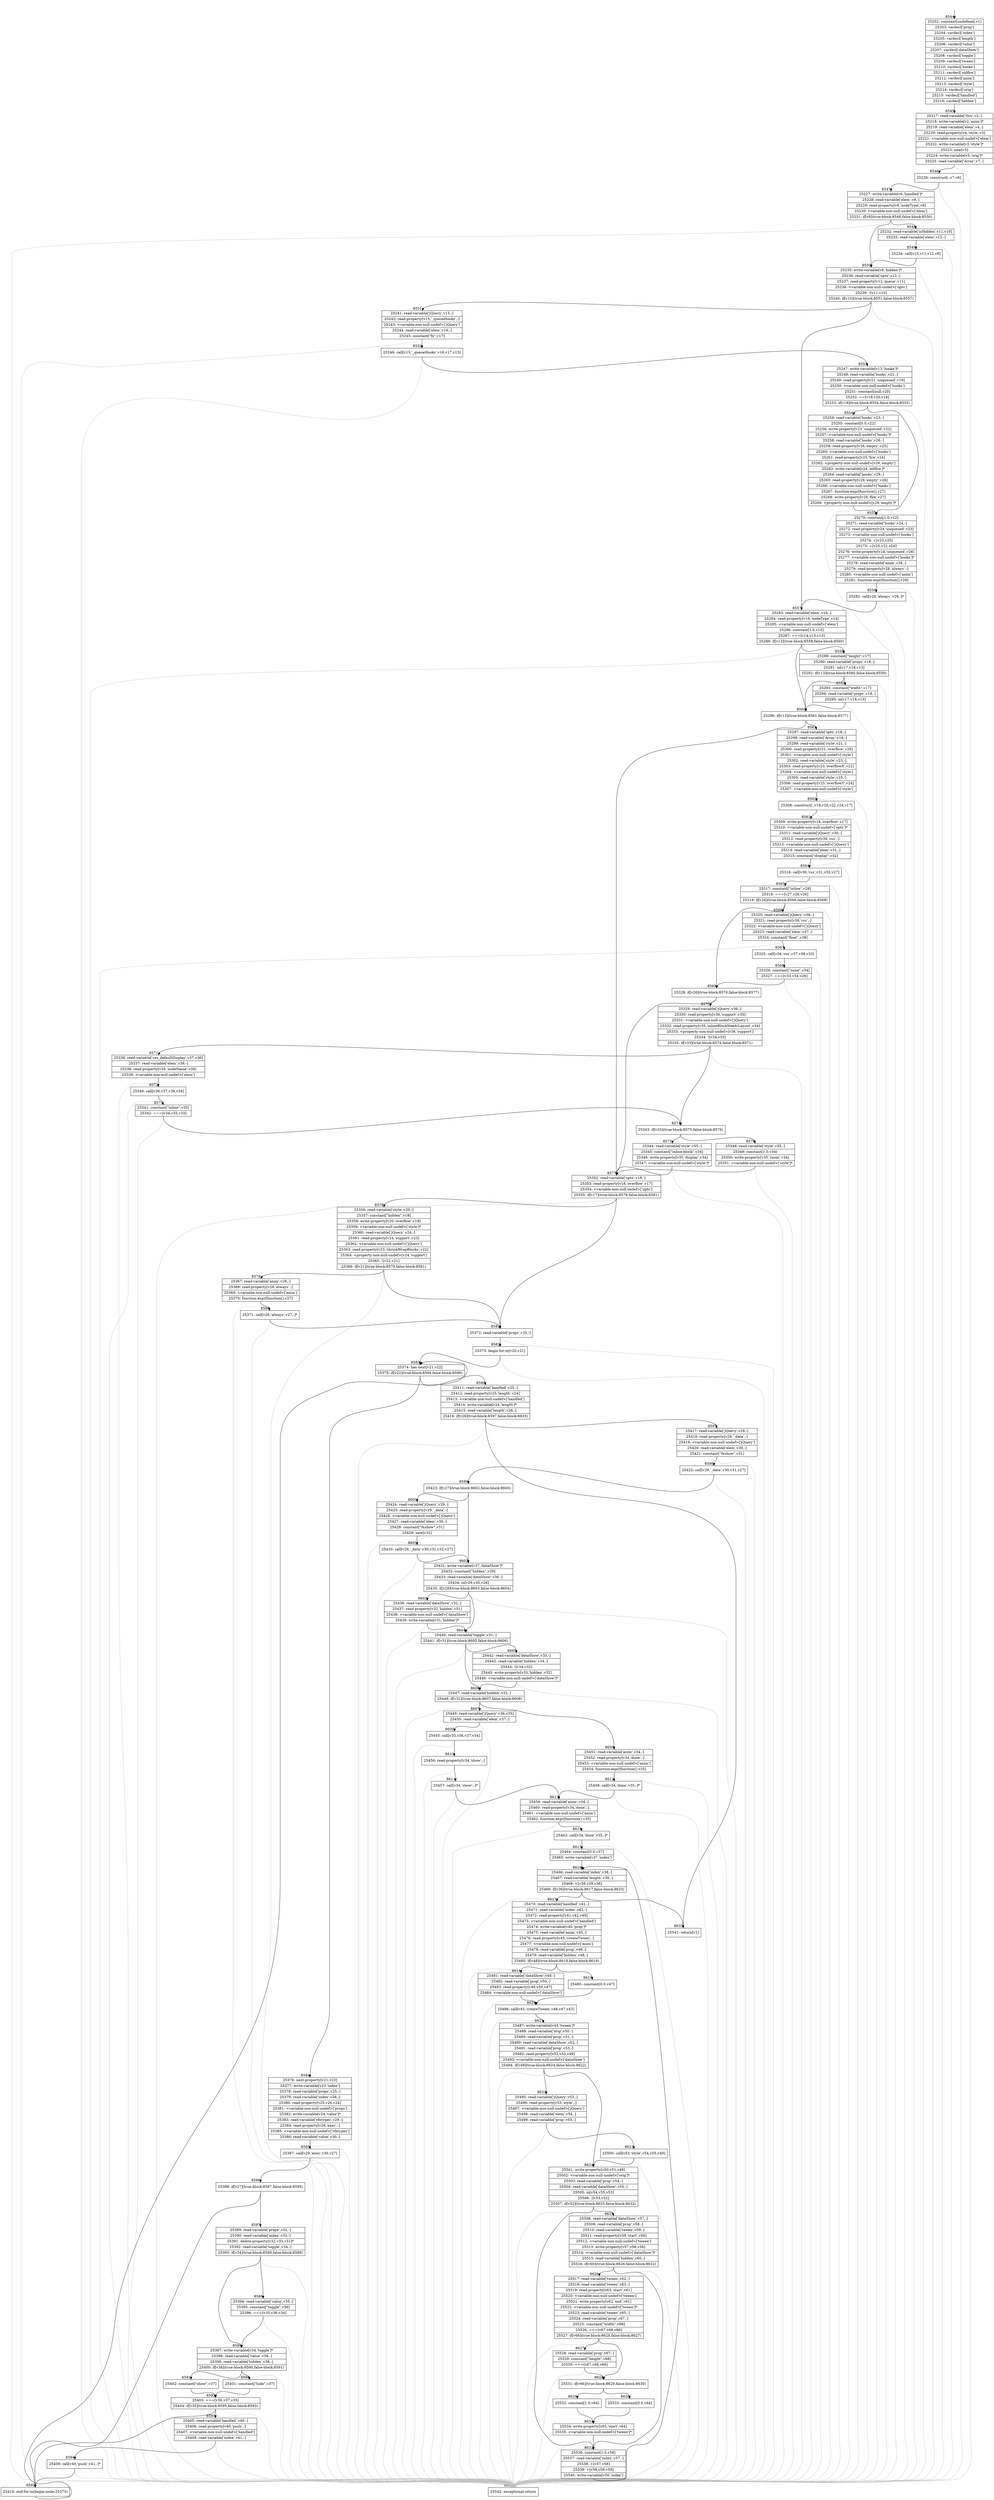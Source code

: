 digraph {
rankdir="TD"
BB_entry526[shape=none,label=""];
BB_entry526 -> BB8544 [tailport=s, headport=n, headlabel="    8544"]
BB8544 [shape=record label="{25202: constant[undefined,v1]|25203: vardecl['prop']|25204: vardecl['index']|25205: vardecl['length']|25206: vardecl['value']|25207: vardecl['dataShow']|25208: vardecl['toggle']|25209: vardecl['tween']|25210: vardecl['hooks']|25211: vardecl['oldfire']|25212: vardecl['anim']|25213: vardecl['style']|25214: vardecl['orig']|25215: vardecl['handled']|25216: vardecl['hidden']}" ] 
BB8544 -> BB8545 [tailport=s, headport=n, headlabel="      8545"]
BB8545 [shape=record label="{25217: read-variable['this',v2,-]|25218: write-variable[v2,'anim']*|25219: read-variable['elem',v4,-]|25220: read-property[v4,'style',v3]|25221: \<variable-non-null-undef\>['elem']|25222: write-variable[v3,'style']*|25223: new[v5]|25224: write-variable[v5,'orig']*|25225: read-variable['Array',v7,-]}" ] 
BB8545 -> BB8546 [tailport=s, headport=n, headlabel="      8546"]
BB8545 -> BB8634 [tailport=s, headport=n, color=gray, headlabel="      8634"]
BB8546 [shape=record label="{25226: construct[-,v7,v6]}" ] 
BB8546 -> BB8547 [tailport=s, headport=n, headlabel="      8547"]
BB8546 -> BB8634 [tailport=s, headport=n, color=gray]
BB8547 [shape=record label="{25227: write-variable[v6,'handled']*|25228: read-variable['elem',v9,-]|25229: read-property[v9,'nodeType',v8]|25230: \<variable-non-null-undef\>['elem']|25231: if[v8](true-block:8548,false-block:8550)}" ] 
BB8547 -> BB8550 [tailport=s, headport=n, headlabel="      8550"]
BB8547 -> BB8548 [tailport=s, headport=n, headlabel="      8548"]
BB8547 -> BB8634 [tailport=s, headport=n, color=gray]
BB8548 [shape=record label="{25232: read-variable['isHidden',v11,v10]|25233: read-variable['elem',v12,-]}" ] 
BB8548 -> BB8549 [tailport=s, headport=n, headlabel="      8549"]
BB8548 -> BB8634 [tailport=s, headport=n, color=gray]
BB8549 [shape=record label="{25234: call[v10,v11,v12,v8]}" ] 
BB8549 -> BB8550 [tailport=s, headport=n]
BB8549 -> BB8634 [tailport=s, headport=n, color=gray]
BB8550 [shape=record label="{25235: write-variable[v8,'hidden']*|25236: read-variable['opts',v12,-]|25237: read-property[v12,'queue',v11]|25238: \<variable-non-null-undef\>['opts']|25239: ![v11,v10]|25240: if[v10](true-block:8551,false-block:8557)}" ] 
BB8550 -> BB8551 [tailport=s, headport=n, headlabel="      8551"]
BB8550 -> BB8557 [tailport=s, headport=n, headlabel="      8557"]
BB8550 -> BB8634 [tailport=s, headport=n, color=gray]
BB8551 [shape=record label="{25241: read-variable['jQuery',v15,-]|25242: read-property[v15,'_queueHooks',-]|25243: \<variable-non-null-undef\>['jQuery']|25244: read-variable['elem',v16,-]|25245: constant[\"fx\",v17]}" ] 
BB8551 -> BB8552 [tailport=s, headport=n, headlabel="      8552"]
BB8551 -> BB8634 [tailport=s, headport=n, color=gray]
BB8552 [shape=record label="{25246: call[v15,'_queueHooks',v16,v17,v13]}" ] 
BB8552 -> BB8553 [tailport=s, headport=n, headlabel="      8553"]
BB8552 -> BB8634 [tailport=s, headport=n, color=gray]
BB8553 [shape=record label="{25247: write-variable[v13,'hooks']*|25248: read-variable['hooks',v21,-]|25249: read-property[v21,'unqueued',v19]|25250: \<variable-non-null-undef\>['hooks']|25251: constant[null,v20]|25252: ==[v19,v20,v18]|25253: if[v18](true-block:8554,false-block:8555)}" ] 
BB8553 -> BB8554 [tailport=s, headport=n, headlabel="      8554"]
BB8553 -> BB8555 [tailport=s, headport=n, headlabel="      8555"]
BB8553 -> BB8634 [tailport=s, headport=n, color=gray]
BB8554 [shape=record label="{25254: read-variable['hooks',v23,-]|25255: constant[0.0,v22]|25256: write-property[v23,'unqueued',v22]|25257: \<variable-non-null-undef\>['hooks']*|25258: read-variable['hooks',v26,-]|25259: read-property[v26,'empty',v25]|25260: \<variable-non-null-undef\>['hooks']|25261: read-property[v25,'fire',v24]|25262: \<property-non-null-undef\>[v26,'empty']|25263: write-variable[v24,'oldfire']*|25264: read-variable['hooks',v29,-]|25265: read-property[v29,'empty',v28]|25266: \<variable-non-null-undef\>['hooks']|25267: function-expr[function(),v27]|25268: write-property[v28,'fire',v27]|25269: \<property-non-null-undef\>[v29,'empty']*}" ] 
BB8554 -> BB8555 [tailport=s, headport=n]
BB8554 -> BB8634 [tailport=s, headport=n, color=gray]
BB8555 [shape=record label="{25270: constant[1.0,v22]|25271: read-variable['hooks',v24,-]|25272: read-property[v24,'unqueued',v23]|25273: \<variable-non-null-undef\>['hooks']|25274: +[v23,v25]|25275: +[v25,v22,v26]|25276: write-property[v24,'unqueued',v26]|25277: \<variable-non-null-undef\>['hooks']*|25278: read-variable['anim',v28,-]|25279: read-property[v28,'always',-]|25280: \<variable-non-null-undef\>['anim']|25281: function-expr[function(),v29]}" ] 
BB8555 -> BB8556 [tailport=s, headport=n, headlabel="      8556"]
BB8555 -> BB8634 [tailport=s, headport=n, color=gray]
BB8556 [shape=record label="{25282: call[v28,'always',v29,-]*}" ] 
BB8556 -> BB8557 [tailport=s, headport=n]
BB8556 -> BB8634 [tailport=s, headport=n, color=gray]
BB8557 [shape=record label="{25283: read-variable['elem',v16,-]|25284: read-property[v16,'nodeType',v14]|25285: \<variable-non-null-undef\>['elem']|25286: constant[1.0,v15]|25287: ===[v14,v15,v13]|25288: if[v13](true-block:8558,false-block:8560)}" ] 
BB8557 -> BB8560 [tailport=s, headport=n, headlabel="      8560"]
BB8557 -> BB8558 [tailport=s, headport=n, headlabel="      8558"]
BB8557 -> BB8634 [tailport=s, headport=n, color=gray]
BB8558 [shape=record label="{25289: constant[\"height\",v17]|25290: read-variable['props',v18,-]|25291: in[v17,v18,v13]|25292: if[v13](true-block:8560,false-block:8559)}" ] 
BB8558 -> BB8560 [tailport=s, headport=n]
BB8558 -> BB8559 [tailport=s, headport=n, headlabel="      8559"]
BB8558 -> BB8634 [tailport=s, headport=n, color=gray]
BB8559 [shape=record label="{25293: constant[\"width\",v17]|25294: read-variable['props',v18,-]|25295: in[v17,v18,v13]}" ] 
BB8559 -> BB8560 [tailport=s, headport=n]
BB8559 -> BB8634 [tailport=s, headport=n, color=gray]
BB8560 [shape=record label="{25296: if[v13](true-block:8561,false-block:8577)}" ] 
BB8560 -> BB8561 [tailport=s, headport=n, headlabel="      8561"]
BB8560 -> BB8577 [tailport=s, headport=n, headlabel="      8577"]
BB8561 [shape=record label="{25297: read-variable['opts',v18,-]|25298: read-variable['Array',v19,-]|25299: read-variable['style',v21,-]|25300: read-property[v21,'overflow',v20]|25301: \<variable-non-null-undef\>['style']|25302: read-variable['style',v23,-]|25303: read-property[v23,'overflowX',v22]|25304: \<variable-non-null-undef\>['style']|25305: read-variable['style',v25,-]|25306: read-property[v25,'overflowY',v24]|25307: \<variable-non-null-undef\>['style']}" ] 
BB8561 -> BB8562 [tailport=s, headport=n, headlabel="      8562"]
BB8561 -> BB8634 [tailport=s, headport=n, color=gray]
BB8562 [shape=record label="{25308: construct[-,v19,v20,v22,v24,v17]}" ] 
BB8562 -> BB8563 [tailport=s, headport=n, headlabel="      8563"]
BB8562 -> BB8634 [tailport=s, headport=n, color=gray]
BB8563 [shape=record label="{25309: write-property[v18,'overflow',v17]|25310: \<variable-non-null-undef\>['opts']*|25311: read-variable['jQuery',v30,-]|25312: read-property[v30,'css',-]|25313: \<variable-non-null-undef\>['jQuery']|25314: read-variable['elem',v31,-]|25315: constant[\"display\",v32]}" ] 
BB8563 -> BB8564 [tailport=s, headport=n, headlabel="      8564"]
BB8563 -> BB8634 [tailport=s, headport=n, color=gray]
BB8564 [shape=record label="{25316: call[v30,'css',v31,v32,v27]}" ] 
BB8564 -> BB8565 [tailport=s, headport=n, headlabel="      8565"]
BB8564 -> BB8634 [tailport=s, headport=n, color=gray]
BB8565 [shape=record label="{25317: constant[\"inline\",v28]|25318: ===[v27,v28,v26]|25319: if[v26](true-block:8566,false-block:8569)}" ] 
BB8565 -> BB8569 [tailport=s, headport=n, headlabel="      8569"]
BB8565 -> BB8566 [tailport=s, headport=n, headlabel="      8566"]
BB8565 -> BB8634 [tailport=s, headport=n, color=gray]
BB8566 [shape=record label="{25320: read-variable['jQuery',v36,-]|25321: read-property[v36,'css',-]|25322: \<variable-non-null-undef\>['jQuery']|25323: read-variable['elem',v37,-]|25324: constant[\"float\",v38]}" ] 
BB8566 -> BB8567 [tailport=s, headport=n, headlabel="      8567"]
BB8566 -> BB8634 [tailport=s, headport=n, color=gray]
BB8567 [shape=record label="{25325: call[v36,'css',v37,v38,v33]}" ] 
BB8567 -> BB8568 [tailport=s, headport=n, headlabel="      8568"]
BB8567 -> BB8634 [tailport=s, headport=n, color=gray]
BB8568 [shape=record label="{25326: constant[\"none\",v34]|25327: ===[v33,v34,v26]}" ] 
BB8568 -> BB8569 [tailport=s, headport=n]
BB8568 -> BB8634 [tailport=s, headport=n, color=gray]
BB8569 [shape=record label="{25328: if[v26](true-block:8570,false-block:8577)}" ] 
BB8569 -> BB8570 [tailport=s, headport=n, headlabel="      8570"]
BB8569 -> BB8577 [tailport=s, headport=n]
BB8570 [shape=record label="{25329: read-variable['jQuery',v36,-]|25330: read-property[v36,'support',v35]|25331: \<variable-non-null-undef\>['jQuery']|25332: read-property[v35,'inlineBlockNeedsLayout',v34]|25333: \<property-non-null-undef\>[v36,'support']|25334: ![v34,v33]|25335: if[v33](true-block:8574,false-block:8571)}" ] 
BB8570 -> BB8574 [tailport=s, headport=n, headlabel="      8574"]
BB8570 -> BB8571 [tailport=s, headport=n, headlabel="      8571"]
BB8570 -> BB8634 [tailport=s, headport=n, color=gray]
BB8571 [shape=record label="{25336: read-variable['css_defaultDisplay',v37,v36]|25337: read-variable['elem',v39,-]|25338: read-property[v39,'nodeName',v38]|25339: \<variable-non-null-undef\>['elem']}" ] 
BB8571 -> BB8572 [tailport=s, headport=n, headlabel="      8572"]
BB8571 -> BB8634 [tailport=s, headport=n, color=gray]
BB8572 [shape=record label="{25340: call[v36,v37,v38,v34]}" ] 
BB8572 -> BB8573 [tailport=s, headport=n, headlabel="      8573"]
BB8572 -> BB8634 [tailport=s, headport=n, color=gray]
BB8573 [shape=record label="{25341: constant[\"inline\",v35]|25342: ===[v34,v35,v33]}" ] 
BB8573 -> BB8574 [tailport=s, headport=n]
BB8573 -> BB8634 [tailport=s, headport=n, color=gray]
BB8574 [shape=record label="{25343: if[v33](true-block:8575,false-block:8576)}" ] 
BB8574 -> BB8575 [tailport=s, headport=n, headlabel="      8575"]
BB8574 -> BB8576 [tailport=s, headport=n, headlabel="      8576"]
BB8575 [shape=record label="{25344: read-variable['style',v35,-]|25345: constant[\"inline-block\",v34]|25346: write-property[v35,'display',v34]|25347: \<variable-non-null-undef\>['style']*}" ] 
BB8575 -> BB8577 [tailport=s, headport=n]
BB8575 -> BB8634 [tailport=s, headport=n, color=gray]
BB8576 [shape=record label="{25348: read-variable['style',v35,-]|25349: constant[1.0,v34]|25350: write-property[v35,'zoom',v34]|25351: \<variable-non-null-undef\>['style']*}" ] 
BB8576 -> BB8577 [tailport=s, headport=n]
BB8576 -> BB8634 [tailport=s, headport=n, color=gray]
BB8577 [shape=record label="{25352: read-variable['opts',v18,-]|25353: read-property[v18,'overflow',v17]|25354: \<variable-non-null-undef\>['opts']|25355: if[v17](true-block:8578,false-block:8581)}" ] 
BB8577 -> BB8578 [tailport=s, headport=n, headlabel="      8578"]
BB8577 -> BB8581 [tailport=s, headport=n, headlabel="      8581"]
BB8577 -> BB8634 [tailport=s, headport=n, color=gray]
BB8578 [shape=record label="{25356: read-variable['style',v20,-]|25357: constant[\"hidden\",v19]|25358: write-property[v20,'overflow',v19]|25359: \<variable-non-null-undef\>['style']*|25360: read-variable['jQuery',v24,-]|25361: read-property[v24,'support',v23]|25362: \<variable-non-null-undef\>['jQuery']|25363: read-property[v23,'shrinkWrapBlocks',v22]|25364: \<property-non-null-undef\>[v24,'support']|25365: ![v22,v21]|25366: if[v21](true-block:8579,false-block:8581)}" ] 
BB8578 -> BB8579 [tailport=s, headport=n, headlabel="      8579"]
BB8578 -> BB8581 [tailport=s, headport=n]
BB8578 -> BB8634 [tailport=s, headport=n, color=gray]
BB8579 [shape=record label="{25367: read-variable['anim',v26,-]|25368: read-property[v26,'always',-]|25369: \<variable-non-null-undef\>['anim']|25370: function-expr[function(),v27]}" ] 
BB8579 -> BB8580 [tailport=s, headport=n, headlabel="      8580"]
BB8579 -> BB8634 [tailport=s, headport=n, color=gray]
BB8580 [shape=record label="{25371: call[v26,'always',v27,-]*}" ] 
BB8580 -> BB8581 [tailport=s, headport=n]
BB8580 -> BB8634 [tailport=s, headport=n, color=gray]
BB8581 [shape=record label="{25372: read-variable['props',v20,-]}" ] 
BB8581 -> BB8582 [tailport=s, headport=n, headlabel="      8582"]
BB8581 -> BB8634 [tailport=s, headport=n, color=gray]
BB8582 [shape=record label="{25373: begin-for-in[v20,v21]}" ] 
BB8582 -> BB8583 [tailport=s, headport=n, headlabel="      8583"]
BB8582 -> BB8634 [tailport=s, headport=n, color=gray]
BB8583 [shape=record label="{25374: has-next[v21,v22]|25375: if[v22](true-block:8584,false-block:8596)}" ] 
BB8583 -> BB8584 [tailport=s, headport=n, headlabel="      8584"]
BB8583 -> BB8596 [tailport=s, headport=n, headlabel="      8596"]
BB8584 [shape=record label="{25376: next-property[v21,v23]|25377: write-variable[v23,'index']|25378: read-variable['props',v25,-]|25379: read-variable['index',v26,-]|25380: read-property[v25,v26,v24]|25381: \<variable-non-null-undef\>['props']|25382: write-variable[v24,'value']*|25383: read-variable['rfxtypes',v29,-]|25384: read-property[v29,'exec',-]|25385: \<variable-non-null-undef\>['rfxtypes']|25386: read-variable['value',v30,-]}" ] 
BB8584 -> BB8585 [tailport=s, headport=n, headlabel="      8585"]
BB8584 -> BB8634 [tailport=s, headport=n, color=gray]
BB8585 [shape=record label="{25387: call[v29,'exec',v30,v27]}" ] 
BB8585 -> BB8586 [tailport=s, headport=n, headlabel="      8586"]
BB8585 -> BB8634 [tailport=s, headport=n, color=gray]
BB8586 [shape=record label="{25388: if[v27](true-block:8587,false-block:8595)}" ] 
BB8586 -> BB8587 [tailport=s, headport=n, headlabel="      8587"]
BB8586 -> BB8595 [tailport=s, headport=n, headlabel="      8595"]
BB8587 [shape=record label="{25389: read-variable['props',v32,-]|25390: read-variable['index',v33,-]|25391: delete-property[v32,v33,v31]*|25392: read-variable['toggle',v34,-]|25393: if[v34](true-block:8589,false-block:8588)}" ] 
BB8587 -> BB8589 [tailport=s, headport=n, headlabel="      8589"]
BB8587 -> BB8588 [tailport=s, headport=n, headlabel="      8588"]
BB8587 -> BB8634 [tailport=s, headport=n, color=gray]
BB8588 [shape=record label="{25394: read-variable['value',v35,-]|25395: constant[\"toggle\",v36]|25396: ===[v35,v36,v34]}" ] 
BB8588 -> BB8589 [tailport=s, headport=n]
BB8588 -> BB8634 [tailport=s, headport=n, color=gray]
BB8589 [shape=record label="{25397: write-variable[v34,'toggle']*|25398: read-variable['value',v36,-]|25399: read-variable['hidden',v38,-]|25400: if[v38](true-block:8590,false-block:8591)}" ] 
BB8589 -> BB8590 [tailport=s, headport=n, headlabel="      8590"]
BB8589 -> BB8591 [tailport=s, headport=n, headlabel="      8591"]
BB8589 -> BB8634 [tailport=s, headport=n, color=gray]
BB8590 [shape=record label="{25401: constant[\"hide\",v37]}" ] 
BB8590 -> BB8592 [tailport=s, headport=n, headlabel="      8592"]
BB8591 [shape=record label="{25402: constant[\"show\",v37]}" ] 
BB8591 -> BB8592 [tailport=s, headport=n]
BB8592 [shape=record label="{25403: ===[v36,v37,v35]|25404: if[v35](true-block:8595,false-block:8593)}" ] 
BB8592 -> BB8595 [tailport=s, headport=n]
BB8592 -> BB8593 [tailport=s, headport=n, headlabel="      8593"]
BB8592 -> BB8634 [tailport=s, headport=n, color=gray]
BB8593 [shape=record label="{25405: read-variable['handled',v40,-]|25406: read-property[v40,'push',-]|25407: \<variable-non-null-undef\>['handled']|25408: read-variable['index',v41,-]}" ] 
BB8593 -> BB8594 [tailport=s, headport=n, headlabel="      8594"]
BB8593 -> BB8634 [tailport=s, headport=n, color=gray]
BB8594 [shape=record label="{25409: call[v40,'push',v41,-]*}" ] 
BB8594 -> BB8595 [tailport=s, headport=n]
BB8594 -> BB8634 [tailport=s, headport=n, color=gray]
BB8595 [shape=record label="{25410: end-for-in(begin-node:25373)}" ] 
BB8595 -> BB8583 [tailport=s, headport=n]
BB8596 [shape=record label="{25411: read-variable['handled',v25,-]|25412: read-property[v25,'length',v24]|25413: \<variable-non-null-undef\>['handled']|25414: write-variable[v24,'length']*|25415: read-variable['length',v26,-]|25416: if[v26](true-block:8597,false-block:8633)}" ] 
BB8596 -> BB8597 [tailport=s, headport=n, headlabel="      8597"]
BB8596 -> BB8633 [tailport=s, headport=n, headlabel="      8633"]
BB8596 -> BB8634 [tailport=s, headport=n, color=gray]
BB8597 [shape=record label="{25417: read-variable['jQuery',v29,-]|25418: read-property[v29,'_data',-]|25419: \<variable-non-null-undef\>['jQuery']|25420: read-variable['elem',v30,-]|25421: constant[\"fxshow\",v31]}" ] 
BB8597 -> BB8598 [tailport=s, headport=n, headlabel="      8598"]
BB8597 -> BB8634 [tailport=s, headport=n, color=gray]
BB8598 [shape=record label="{25422: call[v29,'_data',v30,v31,v27]}" ] 
BB8598 -> BB8599 [tailport=s, headport=n, headlabel="      8599"]
BB8598 -> BB8634 [tailport=s, headport=n, color=gray]
BB8599 [shape=record label="{25423: if[v27](true-block:8602,false-block:8600)}" ] 
BB8599 -> BB8602 [tailport=s, headport=n, headlabel="      8602"]
BB8599 -> BB8600 [tailport=s, headport=n, headlabel="      8600"]
BB8600 [shape=record label="{25424: read-variable['jQuery',v29,-]|25425: read-property[v29,'_data',-]|25426: \<variable-non-null-undef\>['jQuery']|25427: read-variable['elem',v30,-]|25428: constant[\"fxshow\",v31]|25429: new[v32]}" ] 
BB8600 -> BB8601 [tailport=s, headport=n, headlabel="      8601"]
BB8600 -> BB8634 [tailport=s, headport=n, color=gray]
BB8601 [shape=record label="{25430: call[v29,'_data',v30,v31,v32,v27]}" ] 
BB8601 -> BB8602 [tailport=s, headport=n]
BB8601 -> BB8634 [tailport=s, headport=n, color=gray]
BB8602 [shape=record label="{25431: write-variable[v27,'dataShow']*|25432: constant[\"hidden\",v29]|25433: read-variable['dataShow',v30,-]|25434: in[v29,v30,v28]|25435: if[v28](true-block:8603,false-block:8604)}" ] 
BB8602 -> BB8603 [tailport=s, headport=n, headlabel="      8603"]
BB8602 -> BB8604 [tailport=s, headport=n, headlabel="      8604"]
BB8602 -> BB8634 [tailport=s, headport=n, color=gray]
BB8603 [shape=record label="{25436: read-variable['dataShow',v32,-]|25437: read-property[v32,'hidden',v31]|25438: \<variable-non-null-undef\>['dataShow']|25439: write-variable[v31,'hidden']*}" ] 
BB8603 -> BB8604 [tailport=s, headport=n]
BB8603 -> BB8634 [tailport=s, headport=n, color=gray]
BB8604 [shape=record label="{25440: read-variable['toggle',v31,-]|25441: if[v31](true-block:8605,false-block:8606)}" ] 
BB8604 -> BB8605 [tailport=s, headport=n, headlabel="      8605"]
BB8604 -> BB8606 [tailport=s, headport=n, headlabel="      8606"]
BB8604 -> BB8634 [tailport=s, headport=n, color=gray]
BB8605 [shape=record label="{25442: read-variable['dataShow',v33,-]|25443: read-variable['hidden',v34,-]|25444: ![v34,v32]|25445: write-property[v33,'hidden',v32]|25446: \<variable-non-null-undef\>['dataShow']*}" ] 
BB8605 -> BB8606 [tailport=s, headport=n]
BB8605 -> BB8634 [tailport=s, headport=n, color=gray]
BB8606 [shape=record label="{25447: read-variable['hidden',v32,-]|25448: if[v32](true-block:8607,false-block:8608)}" ] 
BB8606 -> BB8607 [tailport=s, headport=n, headlabel="      8607"]
BB8606 -> BB8608 [tailport=s, headport=n, headlabel="      8608"]
BB8606 -> BB8634 [tailport=s, headport=n, color=gray]
BB8607 [shape=record label="{25449: read-variable['jQuery',v36,v35]|25450: read-variable['elem',v37,-]}" ] 
BB8607 -> BB8609 [tailport=s, headport=n, headlabel="      8609"]
BB8607 -> BB8634 [tailport=s, headport=n, color=gray]
BB8608 [shape=record label="{25451: read-variable['anim',v34,-]|25452: read-property[v34,'done',-]|25453: \<variable-non-null-undef\>['anim']|25454: function-expr[function(),v35]}" ] 
BB8608 -> BB8612 [tailport=s, headport=n, headlabel="      8612"]
BB8608 -> BB8634 [tailport=s, headport=n, color=gray]
BB8609 [shape=record label="{25455: call[v35,v36,v37,v34]}" ] 
BB8609 -> BB8610 [tailport=s, headport=n, headlabel="      8610"]
BB8609 -> BB8634 [tailport=s, headport=n, color=gray]
BB8610 [shape=record label="{25456: read-property[v34,'show',-]}" ] 
BB8610 -> BB8611 [tailport=s, headport=n, headlabel="      8611"]
BB8610 -> BB8634 [tailport=s, headport=n, color=gray]
BB8611 [shape=record label="{25457: call[v34,'show',-]*}" ] 
BB8611 -> BB8613 [tailport=s, headport=n, headlabel="      8613"]
BB8611 -> BB8634 [tailport=s, headport=n, color=gray]
BB8612 [shape=record label="{25458: call[v34,'done',v35,-]*}" ] 
BB8612 -> BB8613 [tailport=s, headport=n]
BB8612 -> BB8634 [tailport=s, headport=n, color=gray]
BB8613 [shape=record label="{25459: read-variable['anim',v34,-]|25460: read-property[v34,'done',-]|25461: \<variable-non-null-undef\>['anim']|25462: function-expr[function(),v35]}" ] 
BB8613 -> BB8614 [tailport=s, headport=n, headlabel="      8614"]
BB8613 -> BB8634 [tailport=s, headport=n, color=gray]
BB8614 [shape=record label="{25463: call[v34,'done',v35,-]*}" ] 
BB8614 -> BB8615 [tailport=s, headport=n, headlabel="      8615"]
BB8614 -> BB8634 [tailport=s, headport=n, color=gray]
BB8615 [shape=record label="{25464: constant[0.0,v37]|25465: write-variable[v37,'index']}" ] 
BB8615 -> BB8616 [tailport=s, headport=n, headlabel="      8616"]
BB8616 [shape=record label="{25466: read-variable['index',v38,-]|25467: read-variable['length',v39,-]|25468: \<[v38,v39,v36]|25469: if[v36](true-block:8617,false-block:8633)}" ] 
BB8616 -> BB8617 [tailport=s, headport=n, headlabel="      8617"]
BB8616 -> BB8633 [tailport=s, headport=n]
BB8616 -> BB8634 [tailport=s, headport=n, color=gray]
BB8617 [shape=record label="{25470: read-variable['handled',v41,-]|25471: read-variable['index',v42,-]|25472: read-property[v41,v42,v40]|25473: \<variable-non-null-undef\>['handled']|25474: write-variable[v40,'prop']*|25475: read-variable['anim',v45,-]|25476: read-property[v45,'createTween',-]|25477: \<variable-non-null-undef\>['anim']|25478: read-variable['prop',v46,-]|25479: read-variable['hidden',v48,-]|25480: if[v48](true-block:8618,false-block:8619)}" ] 
BB8617 -> BB8618 [tailport=s, headport=n, headlabel="      8618"]
BB8617 -> BB8619 [tailport=s, headport=n, headlabel="      8619"]
BB8617 -> BB8634 [tailport=s, headport=n, color=gray]
BB8618 [shape=record label="{25481: read-variable['dataShow',v49,-]|25482: read-variable['prop',v50,-]|25483: read-property[v49,v50,v47]|25484: \<variable-non-null-undef\>['dataShow']}" ] 
BB8618 -> BB8620 [tailport=s, headport=n, headlabel="      8620"]
BB8618 -> BB8634 [tailport=s, headport=n, color=gray]
BB8619 [shape=record label="{25485: constant[0.0,v47]}" ] 
BB8619 -> BB8620 [tailport=s, headport=n]
BB8620 [shape=record label="{25486: call[v45,'createTween',v46,v47,v43]}" ] 
BB8620 -> BB8621 [tailport=s, headport=n, headlabel="      8621"]
BB8620 -> BB8634 [tailport=s, headport=n, color=gray]
BB8621 [shape=record label="{25487: write-variable[v43,'tween']*|25488: read-variable['orig',v50,-]|25489: read-variable['prop',v51,-]|25490: read-variable['dataShow',v52,-]|25491: read-variable['prop',v53,-]|25492: read-property[v52,v53,v49]|25493: \<variable-non-null-undef\>['dataShow']|25494: if[v49](true-block:8624,false-block:8622)}" ] 
BB8621 -> BB8624 [tailport=s, headport=n, headlabel="      8624"]
BB8621 -> BB8622 [tailport=s, headport=n, headlabel="      8622"]
BB8621 -> BB8634 [tailport=s, headport=n, color=gray]
BB8622 [shape=record label="{25495: read-variable['jQuery',v53,-]|25496: read-property[v53,'style',-]|25497: \<variable-non-null-undef\>['jQuery']|25498: read-variable['elem',v54,-]|25499: read-variable['prop',v55,-]}" ] 
BB8622 -> BB8623 [tailport=s, headport=n, headlabel="      8623"]
BB8622 -> BB8634 [tailport=s, headport=n, color=gray]
BB8623 [shape=record label="{25500: call[v53,'style',v54,v55,v49]}" ] 
BB8623 -> BB8624 [tailport=s, headport=n]
BB8623 -> BB8634 [tailport=s, headport=n, color=gray]
BB8624 [shape=record label="{25501: write-property[v50,v51,v49]|25502: \<variable-non-null-undef\>['orig']*|25503: read-variable['prop',v54,-]|25504: read-variable['dataShow',v55,-]|25505: in[v54,v55,v53]|25506: ![v53,v52]|25507: if[v52](true-block:8625,false-block:8632)}" ] 
BB8624 -> BB8625 [tailport=s, headport=n, headlabel="      8625"]
BB8624 -> BB8632 [tailport=s, headport=n, headlabel="      8632"]
BB8624 -> BB8634 [tailport=s, headport=n, color=gray]
BB8625 [shape=record label="{25508: read-variable['dataShow',v57,-]|25509: read-variable['prop',v58,-]|25510: read-variable['tween',v59,-]|25511: read-property[v59,'start',v56]|25512: \<variable-non-null-undef\>['tween']|25513: write-property[v57,v58,v56]|25514: \<variable-non-null-undef\>['dataShow']*|25515: read-variable['hidden',v60,-]|25516: if[v60](true-block:8626,false-block:8632)}" ] 
BB8625 -> BB8626 [tailport=s, headport=n, headlabel="      8626"]
BB8625 -> BB8632 [tailport=s, headport=n]
BB8625 -> BB8634 [tailport=s, headport=n, color=gray]
BB8626 [shape=record label="{25517: read-variable['tween',v62,-]|25518: read-variable['tween',v63,-]|25519: read-property[v63,'start',v61]|25520: \<variable-non-null-undef\>['tween']|25521: write-property[v62,'end',v61]|25522: \<variable-non-null-undef\>['tween']*|25523: read-variable['tween',v65,-]|25524: read-variable['prop',v67,-]|25525: constant[\"width\",v68]|25526: ===[v67,v68,v66]|25527: if[v66](true-block:8628,false-block:8627)}" ] 
BB8626 -> BB8628 [tailport=s, headport=n, headlabel="      8628"]
BB8626 -> BB8627 [tailport=s, headport=n, headlabel="      8627"]
BB8626 -> BB8634 [tailport=s, headport=n, color=gray]
BB8627 [shape=record label="{25528: read-variable['prop',v67,-]|25529: constant[\"height\",v68]|25530: ===[v67,v68,v66]}" ] 
BB8627 -> BB8628 [tailport=s, headport=n]
BB8627 -> BB8634 [tailport=s, headport=n, color=gray]
BB8628 [shape=record label="{25531: if[v66](true-block:8629,false-block:8630)}" ] 
BB8628 -> BB8629 [tailport=s, headport=n, headlabel="      8629"]
BB8628 -> BB8630 [tailport=s, headport=n, headlabel="      8630"]
BB8629 [shape=record label="{25532: constant[1.0,v64]}" ] 
BB8629 -> BB8631 [tailport=s, headport=n, headlabel="      8631"]
BB8630 [shape=record label="{25533: constant[0.0,v64]}" ] 
BB8630 -> BB8631 [tailport=s, headport=n]
BB8631 [shape=record label="{25534: write-property[v65,'start',v64]|25535: \<variable-non-null-undef\>['tween']*}" ] 
BB8631 -> BB8632 [tailport=s, headport=n]
BB8631 -> BB8634 [tailport=s, headport=n, color=gray]
BB8632 [shape=record label="{25536: constant[1.0,v56]|25537: read-variable['index',v57,-]|25538: +[v57,v58]|25539: +[v58,v56,v59]|25540: write-variable[v59,'index']}" ] 
BB8632 -> BB8616 [tailport=s, headport=n]
BB8632 -> BB8634 [tailport=s, headport=n, color=gray]
BB8633 [shape=record label="{25541: return[v1]}" ] 
BB8634 [shape=record label="{25542: exceptional-return}" ] 
}
